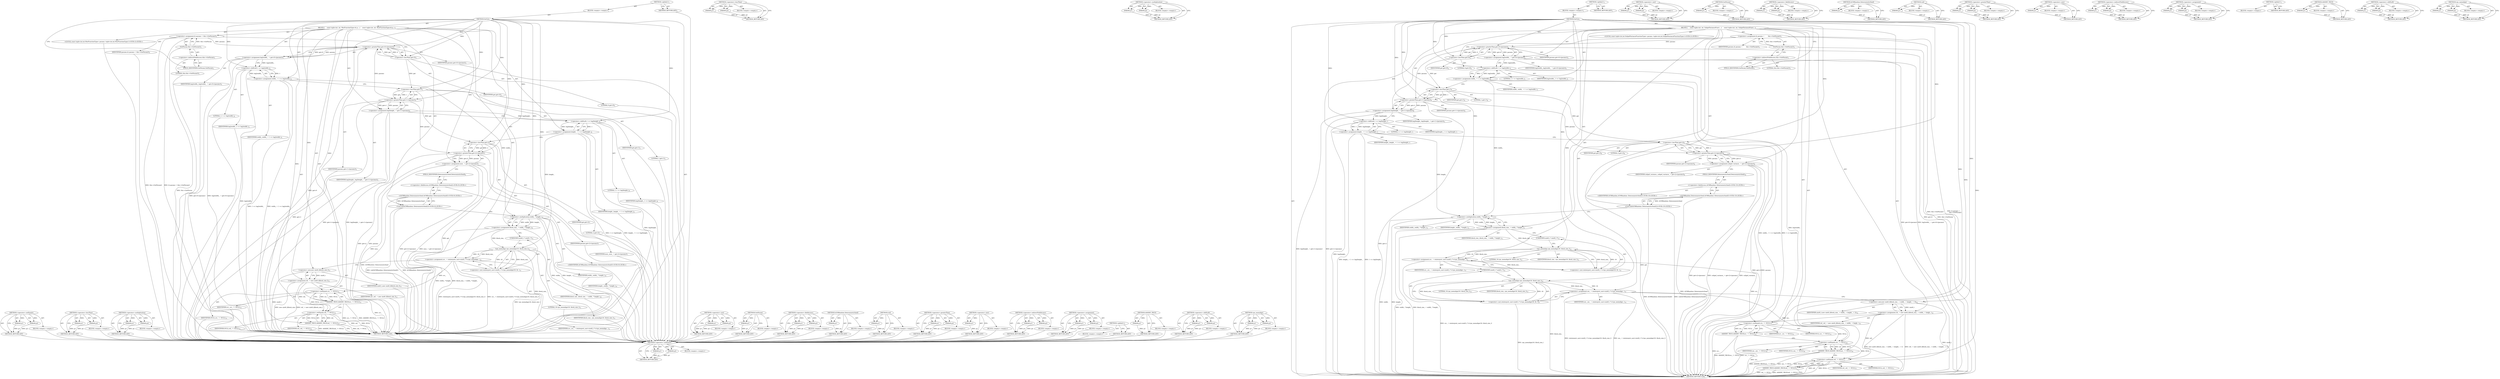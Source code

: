 digraph "vpx_memalign" {
vulnerable_176 [label=<(METHOD,&lt;operator&gt;.notEquals)>];
vulnerable_177 [label=<(PARAM,p1)>];
vulnerable_178 [label=<(PARAM,p2)>];
vulnerable_179 [label=<(BLOCK,&lt;empty&gt;,&lt;empty&gt;)>];
vulnerable_180 [label=<(METHOD_RETURN,ANY)>];
vulnerable_130 [label=<(METHOD,&lt;operator&gt;.lessThan)>];
vulnerable_131 [label=<(PARAM,p1)>];
vulnerable_132 [label=<(PARAM,p2)>];
vulnerable_133 [label=<(BLOCK,&lt;empty&gt;,&lt;empty&gt;)>];
vulnerable_134 [label=<(METHOD_RETURN,ANY)>];
vulnerable_153 [label=<(METHOD,&lt;operator&gt;.multiplication)>];
vulnerable_154 [label=<(PARAM,p1)>];
vulnerable_155 [label=<(PARAM,p2)>];
vulnerable_156 [label=<(BLOCK,&lt;empty&gt;,&lt;empty&gt;)>];
vulnerable_157 [label=<(METHOD_RETURN,ANY)>];
vulnerable_6 [label=<(METHOD,&lt;global&gt;)<SUB>1</SUB>>];
vulnerable_7 [label=<(BLOCK,&lt;empty&gt;,&lt;empty&gt;)<SUB>1</SUB>>];
vulnerable_8 [label=<(METHOD,SetUp)<SUB>1</SUB>>];
vulnerable_9 [label=<(BLOCK,{
    const tuple&lt;int, int, SubpelVarianceFunct...,{
    const tuple&lt;int, int, SubpelVarianceFunct...)<SUB>1</SUB>>];
vulnerable_10 [label="<(LOCAL,const tuple&lt;int,int,SubpelVarianceFunctionType&gt; params: tuple&lt;int,int,SubpelVarianceFunctionType&gt;)<SUB>2</SUB>>"];
vulnerable_11 [label=<(&lt;operator&gt;.assignment,&amp; params =
        this-&gt;GetParam())<SUB>2</SUB>>];
vulnerable_12 [label=<(IDENTIFIER,params,&amp; params =
        this-&gt;GetParam())<SUB>2</SUB>>];
vulnerable_13 [label=<(GetParam,this-&gt;GetParam())<SUB>3</SUB>>];
vulnerable_14 [label=<(&lt;operator&gt;.indirectFieldAccess,this-&gt;GetParam)<SUB>3</SUB>>];
vulnerable_15 [label=<(LITERAL,this,this-&gt;GetParam())<SUB>3</SUB>>];
vulnerable_16 [label=<(FIELD_IDENTIFIER,GetParam,GetParam)<SUB>3</SUB>>];
vulnerable_17 [label=<(&lt;operator&gt;.assignment,log2width_  = get&lt;0&gt;(params))<SUB>4</SUB>>];
vulnerable_18 [label=<(IDENTIFIER,log2width_,log2width_  = get&lt;0&gt;(params))<SUB>4</SUB>>];
vulnerable_19 [label=<(&lt;operator&gt;.greaterThan,get&lt;0&gt;(params))<SUB>4</SUB>>];
vulnerable_20 [label=<(&lt;operator&gt;.lessThan,get&lt;0)<SUB>4</SUB>>];
vulnerable_21 [label=<(IDENTIFIER,get,get&lt;0)<SUB>4</SUB>>];
vulnerable_22 [label=<(LITERAL,0,get&lt;0)<SUB>4</SUB>>];
vulnerable_23 [label=<(IDENTIFIER,params,get&lt;0&gt;(params))<SUB>4</SUB>>];
vulnerable_24 [label=<(&lt;operator&gt;.assignment,width_ = 1 &lt;&lt; log2width_)<SUB>5</SUB>>];
vulnerable_25 [label=<(IDENTIFIER,width_,width_ = 1 &lt;&lt; log2width_)<SUB>5</SUB>>];
vulnerable_26 [label=<(&lt;operator&gt;.shiftLeft,1 &lt;&lt; log2width_)<SUB>5</SUB>>];
vulnerable_27 [label=<(LITERAL,1,1 &lt;&lt; log2width_)<SUB>5</SUB>>];
vulnerable_28 [label=<(IDENTIFIER,log2width_,1 &lt;&lt; log2width_)<SUB>5</SUB>>];
vulnerable_29 [label=<(&lt;operator&gt;.assignment,log2height_ = get&lt;1&gt;(params))<SUB>6</SUB>>];
vulnerable_30 [label=<(IDENTIFIER,log2height_,log2height_ = get&lt;1&gt;(params))<SUB>6</SUB>>];
vulnerable_31 [label=<(&lt;operator&gt;.greaterThan,get&lt;1&gt;(params))<SUB>6</SUB>>];
vulnerable_32 [label=<(&lt;operator&gt;.lessThan,get&lt;1)<SUB>6</SUB>>];
vulnerable_33 [label=<(IDENTIFIER,get,get&lt;1)<SUB>6</SUB>>];
vulnerable_34 [label=<(LITERAL,1,get&lt;1)<SUB>6</SUB>>];
vulnerable_35 [label=<(IDENTIFIER,params,get&lt;1&gt;(params))<SUB>6</SUB>>];
vulnerable_36 [label=<(&lt;operator&gt;.assignment,height_ = 1 &lt;&lt; log2height_)<SUB>7</SUB>>];
vulnerable_37 [label=<(IDENTIFIER,height_,height_ = 1 &lt;&lt; log2height_)<SUB>7</SUB>>];
vulnerable_38 [label=<(&lt;operator&gt;.shiftLeft,1 &lt;&lt; log2height_)<SUB>7</SUB>>];
vulnerable_39 [label=<(LITERAL,1,1 &lt;&lt; log2height_)<SUB>7</SUB>>];
vulnerable_40 [label=<(IDENTIFIER,log2height_,1 &lt;&lt; log2height_)<SUB>7</SUB>>];
vulnerable_41 [label=<(&lt;operator&gt;.assignment,subpel_variance_ = get&lt;2&gt;(params))<SUB>8</SUB>>];
vulnerable_42 [label=<(IDENTIFIER,subpel_variance_,subpel_variance_ = get&lt;2&gt;(params))<SUB>8</SUB>>];
vulnerable_43 [label=<(&lt;operator&gt;.greaterThan,get&lt;2&gt;(params))<SUB>8</SUB>>];
vulnerable_44 [label=<(&lt;operator&gt;.lessThan,get&lt;2)<SUB>8</SUB>>];
vulnerable_45 [label=<(IDENTIFIER,get,get&lt;2)<SUB>8</SUB>>];
vulnerable_46 [label=<(LITERAL,2,get&lt;2)<SUB>8</SUB>>];
vulnerable_47 [label=<(IDENTIFIER,params,get&lt;2&gt;(params))<SUB>8</SUB>>];
vulnerable_48 [label="<(rnd,rnd(ACMRandom::DeterministicSeed()))<SUB>10</SUB>>"];
vulnerable_49 [label="<(ACMRandom.DeterministicSeed,ACMRandom::DeterministicSeed())<SUB>10</SUB>>"];
vulnerable_50 [label="<(&lt;operator&gt;.fieldAccess,ACMRandom::DeterministicSeed)<SUB>10</SUB>>"];
vulnerable_51 [label="<(IDENTIFIER,ACMRandom,ACMRandom::DeterministicSeed())<SUB>10</SUB>>"];
vulnerable_52 [label=<(FIELD_IDENTIFIER,DeterministicSeed,DeterministicSeed)<SUB>10</SUB>>];
vulnerable_53 [label=<(&lt;operator&gt;.assignment,block_size_ = width_ * height_)<SUB>11</SUB>>];
vulnerable_54 [label=<(IDENTIFIER,block_size_,block_size_ = width_ * height_)<SUB>11</SUB>>];
vulnerable_55 [label=<(&lt;operator&gt;.multiplication,width_ * height_)<SUB>11</SUB>>];
vulnerable_56 [label=<(IDENTIFIER,width_,width_ * height_)<SUB>11</SUB>>];
vulnerable_57 [label=<(IDENTIFIER,height_,width_ * height_)<SUB>11</SUB>>];
vulnerable_58 [label=<(&lt;operator&gt;.assignment,src_ = reinterpret_cast&lt;uint8_t *&gt;(vpx_memalign...)<SUB>12</SUB>>];
vulnerable_59 [label=<(IDENTIFIER,src_,src_ = reinterpret_cast&lt;uint8_t *&gt;(vpx_memalign...)<SUB>12</SUB>>];
vulnerable_60 [label=<(&lt;operator&gt;.cast,reinterpret_cast&lt;uint8_t *&gt;(vpx_memalign(16, bl...)<SUB>12</SUB>>];
vulnerable_61 [label=<(UNKNOWN,uint8_t *,uint8_t *)<SUB>12</SUB>>];
vulnerable_62 [label=<(vpx_memalign,vpx_memalign(16, block_size_))<SUB>12</SUB>>];
vulnerable_63 [label=<(LITERAL,16,vpx_memalign(16, block_size_))<SUB>12</SUB>>];
vulnerable_64 [label=<(IDENTIFIER,block_size_,vpx_memalign(16, block_size_))<SUB>12</SUB>>];
vulnerable_65 [label=<(&lt;operator&gt;.assignment,sec_ = reinterpret_cast&lt;uint8_t *&gt;(vpx_memalign...)<SUB>13</SUB>>];
vulnerable_66 [label=<(IDENTIFIER,sec_,sec_ = reinterpret_cast&lt;uint8_t *&gt;(vpx_memalign...)<SUB>13</SUB>>];
vulnerable_67 [label=<(&lt;operator&gt;.cast,reinterpret_cast&lt;uint8_t *&gt;(vpx_memalign(16, bl...)<SUB>13</SUB>>];
vulnerable_68 [label=<(UNKNOWN,uint8_t *,uint8_t *)<SUB>13</SUB>>];
vulnerable_69 [label=<(vpx_memalign,vpx_memalign(16, block_size_))<SUB>13</SUB>>];
vulnerable_70 [label=<(LITERAL,16,vpx_memalign(16, block_size_))<SUB>13</SUB>>];
vulnerable_71 [label=<(IDENTIFIER,block_size_,vpx_memalign(16, block_size_))<SUB>13</SUB>>];
vulnerable_72 [label=<(&lt;operator&gt;.assignment,ref_ = new uint8_t[block_size_ + width_ + heigh...)<SUB>14</SUB>>];
vulnerable_73 [label=<(IDENTIFIER,ref_,ref_ = new uint8_t[block_size_ + width_ + heigh...)<SUB>14</SUB>>];
vulnerable_74 [label=<(&lt;operator&gt;.new,new uint8_t[block_size_ + width_ + height_ + 1])<SUB>14</SUB>>];
vulnerable_75 [label=<(IDENTIFIER,uint8_t,new uint8_t[block_size_ + width_ + height_ + 1])<SUB>14</SUB>>];
vulnerable_76 [label=<(ASSERT_TRUE,ASSERT_TRUE(src_ != NULL))<SUB>15</SUB>>];
vulnerable_77 [label=<(&lt;operator&gt;.notEquals,src_ != NULL)<SUB>15</SUB>>];
vulnerable_78 [label=<(IDENTIFIER,src_,src_ != NULL)<SUB>15</SUB>>];
vulnerable_79 [label=<(IDENTIFIER,NULL,src_ != NULL)<SUB>15</SUB>>];
vulnerable_80 [label=<(ASSERT_TRUE,ASSERT_TRUE(sec_ != NULL))<SUB>16</SUB>>];
vulnerable_81 [label=<(&lt;operator&gt;.notEquals,sec_ != NULL)<SUB>16</SUB>>];
vulnerable_82 [label=<(IDENTIFIER,sec_,sec_ != NULL)<SUB>16</SUB>>];
vulnerable_83 [label=<(IDENTIFIER,NULL,sec_ != NULL)<SUB>16</SUB>>];
vulnerable_84 [label=<(ASSERT_TRUE,ASSERT_TRUE(ref_ != NULL))<SUB>17</SUB>>];
vulnerable_85 [label=<(&lt;operator&gt;.notEquals,ref_ != NULL)<SUB>17</SUB>>];
vulnerable_86 [label=<(IDENTIFIER,ref_,ref_ != NULL)<SUB>17</SUB>>];
vulnerable_87 [label=<(IDENTIFIER,NULL,ref_ != NULL)<SUB>17</SUB>>];
vulnerable_88 [label=<(METHOD_RETURN,void)<SUB>1</SUB>>];
vulnerable_90 [label=<(METHOD_RETURN,ANY)<SUB>1</SUB>>];
vulnerable_158 [label=<(METHOD,&lt;operator&gt;.cast)>];
vulnerable_159 [label=<(PARAM,p1)>];
vulnerable_160 [label=<(PARAM,p2)>];
vulnerable_161 [label=<(BLOCK,&lt;empty&gt;,&lt;empty&gt;)>];
vulnerable_162 [label=<(METHOD_RETURN,ANY)>];
vulnerable_116 [label=<(METHOD,GetParam)>];
vulnerable_117 [label=<(PARAM,p1)>];
vulnerable_118 [label=<(BLOCK,&lt;empty&gt;,&lt;empty&gt;)>];
vulnerable_119 [label=<(METHOD_RETURN,ANY)>];
vulnerable_148 [label=<(METHOD,&lt;operator&gt;.fieldAccess)>];
vulnerable_149 [label=<(PARAM,p1)>];
vulnerable_150 [label=<(PARAM,p2)>];
vulnerable_151 [label=<(BLOCK,&lt;empty&gt;,&lt;empty&gt;)>];
vulnerable_152 [label=<(METHOD_RETURN,ANY)>];
vulnerable_144 [label=<(METHOD,ACMRandom.DeterministicSeed)>];
vulnerable_145 [label=<(PARAM,p1)>];
vulnerable_146 [label=<(BLOCK,&lt;empty&gt;,&lt;empty&gt;)>];
vulnerable_147 [label=<(METHOD_RETURN,ANY)>];
vulnerable_140 [label=<(METHOD,rnd)>];
vulnerable_141 [label=<(PARAM,p1)>];
vulnerable_142 [label=<(BLOCK,&lt;empty&gt;,&lt;empty&gt;)>];
vulnerable_143 [label=<(METHOD_RETURN,ANY)>];
vulnerable_125 [label=<(METHOD,&lt;operator&gt;.greaterThan)>];
vulnerable_126 [label=<(PARAM,p1)>];
vulnerable_127 [label=<(PARAM,p2)>];
vulnerable_128 [label=<(BLOCK,&lt;empty&gt;,&lt;empty&gt;)>];
vulnerable_129 [label=<(METHOD_RETURN,ANY)>];
vulnerable_168 [label=<(METHOD,&lt;operator&gt;.new)>];
vulnerable_169 [label=<(PARAM,p1)>];
vulnerable_170 [label=<(BLOCK,&lt;empty&gt;,&lt;empty&gt;)>];
vulnerable_171 [label=<(METHOD_RETURN,ANY)>];
vulnerable_120 [label=<(METHOD,&lt;operator&gt;.indirectFieldAccess)>];
vulnerable_121 [label=<(PARAM,p1)>];
vulnerable_122 [label=<(PARAM,p2)>];
vulnerable_123 [label=<(BLOCK,&lt;empty&gt;,&lt;empty&gt;)>];
vulnerable_124 [label=<(METHOD_RETURN,ANY)>];
vulnerable_111 [label=<(METHOD,&lt;operator&gt;.assignment)>];
vulnerable_112 [label=<(PARAM,p1)>];
vulnerable_113 [label=<(PARAM,p2)>];
vulnerable_114 [label=<(BLOCK,&lt;empty&gt;,&lt;empty&gt;)>];
vulnerable_115 [label=<(METHOD_RETURN,ANY)>];
vulnerable_105 [label=<(METHOD,&lt;global&gt;)<SUB>1</SUB>>];
vulnerable_106 [label=<(BLOCK,&lt;empty&gt;,&lt;empty&gt;)>];
vulnerable_107 [label=<(METHOD_RETURN,ANY)>];
vulnerable_172 [label=<(METHOD,ASSERT_TRUE)>];
vulnerable_173 [label=<(PARAM,p1)>];
vulnerable_174 [label=<(BLOCK,&lt;empty&gt;,&lt;empty&gt;)>];
vulnerable_175 [label=<(METHOD_RETURN,ANY)>];
vulnerable_135 [label=<(METHOD,&lt;operator&gt;.shiftLeft)>];
vulnerable_136 [label=<(PARAM,p1)>];
vulnerable_137 [label=<(PARAM,p2)>];
vulnerable_138 [label=<(BLOCK,&lt;empty&gt;,&lt;empty&gt;)>];
vulnerable_139 [label=<(METHOD_RETURN,ANY)>];
vulnerable_163 [label=<(METHOD,vpx_memalign)>];
vulnerable_164 [label=<(PARAM,p1)>];
vulnerable_165 [label=<(PARAM,p2)>];
vulnerable_166 [label=<(BLOCK,&lt;empty&gt;,&lt;empty&gt;)>];
vulnerable_167 [label=<(METHOD_RETURN,ANY)>];
fixed_165 [label=<(METHOD,&lt;operator&gt;.notEquals)>];
fixed_166 [label=<(PARAM,p1)>];
fixed_167 [label=<(PARAM,p2)>];
fixed_168 [label=<(BLOCK,&lt;empty&gt;,&lt;empty&gt;)>];
fixed_169 [label=<(METHOD_RETURN,ANY)>];
fixed_119 [label=<(METHOD,&lt;operator&gt;.lessThan)>];
fixed_120 [label=<(PARAM,p1)>];
fixed_121 [label=<(PARAM,p2)>];
fixed_122 [label=<(BLOCK,&lt;empty&gt;,&lt;empty&gt;)>];
fixed_123 [label=<(METHOD_RETURN,ANY)>];
fixed_142 [label=<(METHOD,&lt;operator&gt;.multiplication)>];
fixed_143 [label=<(PARAM,p1)>];
fixed_144 [label=<(PARAM,p2)>];
fixed_145 [label=<(BLOCK,&lt;empty&gt;,&lt;empty&gt;)>];
fixed_146 [label=<(METHOD_RETURN,ANY)>];
fixed_6 [label=<(METHOD,&lt;global&gt;)<SUB>1</SUB>>];
fixed_7 [label=<(BLOCK,&lt;empty&gt;,&lt;empty&gt;)<SUB>1</SUB>>];
fixed_8 [label=<(METHOD,SetUp)<SUB>1</SUB>>];
fixed_9 [label=<(BLOCK,{
    const tuple&lt;int, int, MseFunctionType&gt;&amp; p...,{
    const tuple&lt;int, int, MseFunctionType&gt;&amp; p...)<SUB>1</SUB>>];
fixed_10 [label="<(LOCAL,const tuple&lt;int,int,MseFunctionType&gt; params: tuple&lt;int,int,MseFunctionType&gt;)<SUB>2</SUB>>"];
fixed_11 [label=<(&lt;operator&gt;.assignment,&amp; params = this-&gt;GetParam())<SUB>2</SUB>>];
fixed_12 [label=<(IDENTIFIER,params,&amp; params = this-&gt;GetParam())<SUB>2</SUB>>];
fixed_13 [label=<(GetParam,this-&gt;GetParam())<SUB>2</SUB>>];
fixed_14 [label=<(&lt;operator&gt;.indirectFieldAccess,this-&gt;GetParam)<SUB>2</SUB>>];
fixed_15 [label=<(LITERAL,this,this-&gt;GetParam())<SUB>2</SUB>>];
fixed_16 [label=<(FIELD_IDENTIFIER,GetParam,GetParam)<SUB>2</SUB>>];
fixed_17 [label=<(&lt;operator&gt;.assignment,log2width_  = get&lt;0&gt;(params))<SUB>3</SUB>>];
fixed_18 [label=<(IDENTIFIER,log2width_,log2width_  = get&lt;0&gt;(params))<SUB>3</SUB>>];
fixed_19 [label=<(&lt;operator&gt;.greaterThan,get&lt;0&gt;(params))<SUB>3</SUB>>];
fixed_20 [label=<(&lt;operator&gt;.lessThan,get&lt;0)<SUB>3</SUB>>];
fixed_21 [label=<(IDENTIFIER,get,get&lt;0)<SUB>3</SUB>>];
fixed_22 [label=<(LITERAL,0,get&lt;0)<SUB>3</SUB>>];
fixed_23 [label=<(IDENTIFIER,params,get&lt;0&gt;(params))<SUB>3</SUB>>];
fixed_24 [label=<(&lt;operator&gt;.assignment,width_ = 1 &lt;&lt; log2width_)<SUB>4</SUB>>];
fixed_25 [label=<(IDENTIFIER,width_,width_ = 1 &lt;&lt; log2width_)<SUB>4</SUB>>];
fixed_26 [label=<(&lt;operator&gt;.shiftLeft,1 &lt;&lt; log2width_)<SUB>4</SUB>>];
fixed_27 [label=<(LITERAL,1,1 &lt;&lt; log2width_)<SUB>4</SUB>>];
fixed_28 [label=<(IDENTIFIER,log2width_,1 &lt;&lt; log2width_)<SUB>4</SUB>>];
fixed_29 [label=<(&lt;operator&gt;.assignment,log2height_ = get&lt;1&gt;(params))<SUB>5</SUB>>];
fixed_30 [label=<(IDENTIFIER,log2height_,log2height_ = get&lt;1&gt;(params))<SUB>5</SUB>>];
fixed_31 [label=<(&lt;operator&gt;.greaterThan,get&lt;1&gt;(params))<SUB>5</SUB>>];
fixed_32 [label=<(&lt;operator&gt;.lessThan,get&lt;1)<SUB>5</SUB>>];
fixed_33 [label=<(IDENTIFIER,get,get&lt;1)<SUB>5</SUB>>];
fixed_34 [label=<(LITERAL,1,get&lt;1)<SUB>5</SUB>>];
fixed_35 [label=<(IDENTIFIER,params,get&lt;1&gt;(params))<SUB>5</SUB>>];
fixed_36 [label=<(&lt;operator&gt;.assignment,height_ = 1 &lt;&lt; log2height_)<SUB>6</SUB>>];
fixed_37 [label=<(IDENTIFIER,height_,height_ = 1 &lt;&lt; log2height_)<SUB>6</SUB>>];
fixed_38 [label=<(&lt;operator&gt;.shiftLeft,1 &lt;&lt; log2height_)<SUB>6</SUB>>];
fixed_39 [label=<(LITERAL,1,1 &lt;&lt; log2height_)<SUB>6</SUB>>];
fixed_40 [label=<(IDENTIFIER,log2height_,1 &lt;&lt; log2height_)<SUB>6</SUB>>];
fixed_41 [label=<(&lt;operator&gt;.assignment,mse_ = get&lt;2&gt;(params))<SUB>7</SUB>>];
fixed_42 [label=<(IDENTIFIER,mse_,mse_ = get&lt;2&gt;(params))<SUB>7</SUB>>];
fixed_43 [label=<(&lt;operator&gt;.greaterThan,get&lt;2&gt;(params))<SUB>7</SUB>>];
fixed_44 [label=<(&lt;operator&gt;.lessThan,get&lt;2)<SUB>7</SUB>>];
fixed_45 [label=<(IDENTIFIER,get,get&lt;2)<SUB>7</SUB>>];
fixed_46 [label=<(LITERAL,2,get&lt;2)<SUB>7</SUB>>];
fixed_47 [label=<(IDENTIFIER,params,get&lt;2&gt;(params))<SUB>7</SUB>>];
fixed_48 [label="<(rnd,rnd(ACMRandom::DeterministicSeed()))<SUB>9</SUB>>"];
fixed_49 [label="<(ACMRandom.DeterministicSeed,ACMRandom::DeterministicSeed())<SUB>9</SUB>>"];
fixed_50 [label="<(&lt;operator&gt;.fieldAccess,ACMRandom::DeterministicSeed)<SUB>9</SUB>>"];
fixed_51 [label="<(IDENTIFIER,ACMRandom,ACMRandom::DeterministicSeed())<SUB>9</SUB>>"];
fixed_52 [label=<(FIELD_IDENTIFIER,DeterministicSeed,DeterministicSeed)<SUB>9</SUB>>];
fixed_53 [label=<(&lt;operator&gt;.assignment,block_size_ = width_ * height_)<SUB>10</SUB>>];
fixed_54 [label=<(IDENTIFIER,block_size_,block_size_ = width_ * height_)<SUB>10</SUB>>];
fixed_55 [label=<(&lt;operator&gt;.multiplication,width_ * height_)<SUB>10</SUB>>];
fixed_56 [label=<(IDENTIFIER,width_,width_ * height_)<SUB>10</SUB>>];
fixed_57 [label=<(IDENTIFIER,height_,width_ * height_)<SUB>10</SUB>>];
fixed_58 [label=<(&lt;operator&gt;.assignment,src_ = reinterpret_cast&lt;uint8_t *&gt;(vpx_memalign...)<SUB>11</SUB>>];
fixed_59 [label=<(IDENTIFIER,src_,src_ = reinterpret_cast&lt;uint8_t *&gt;(vpx_memalign...)<SUB>11</SUB>>];
fixed_60 [label=<(&lt;operator&gt;.cast,reinterpret_cast&lt;uint8_t *&gt;(vpx_memalign(16, bl...)<SUB>11</SUB>>];
fixed_61 [label=<(UNKNOWN,uint8_t *,uint8_t *)<SUB>11</SUB>>];
fixed_62 [label=<(vpx_memalign,vpx_memalign(16, block_size_))<SUB>11</SUB>>];
fixed_63 [label=<(LITERAL,16,vpx_memalign(16, block_size_))<SUB>11</SUB>>];
fixed_64 [label=<(IDENTIFIER,block_size_,vpx_memalign(16, block_size_))<SUB>11</SUB>>];
fixed_65 [label=<(&lt;operator&gt;.assignment,ref_ = new uint8_t[block_size_])<SUB>12</SUB>>];
fixed_66 [label=<(IDENTIFIER,ref_,ref_ = new uint8_t[block_size_])<SUB>12</SUB>>];
fixed_67 [label=<(&lt;operator&gt;.new,new uint8_t[block_size_])<SUB>12</SUB>>];
fixed_68 [label=<(IDENTIFIER,uint8_t,new uint8_t[block_size_])<SUB>12</SUB>>];
fixed_69 [label=<(ASSERT_TRUE,ASSERT_TRUE(src_ != NULL))<SUB>13</SUB>>];
fixed_70 [label=<(&lt;operator&gt;.notEquals,src_ != NULL)<SUB>13</SUB>>];
fixed_71 [label=<(IDENTIFIER,src_,src_ != NULL)<SUB>13</SUB>>];
fixed_72 [label=<(IDENTIFIER,NULL,src_ != NULL)<SUB>13</SUB>>];
fixed_73 [label=<(ASSERT_TRUE,ASSERT_TRUE(ref_ != NULL))<SUB>14</SUB>>];
fixed_74 [label=<(&lt;operator&gt;.notEquals,ref_ != NULL)<SUB>14</SUB>>];
fixed_75 [label=<(IDENTIFIER,ref_,ref_ != NULL)<SUB>14</SUB>>];
fixed_76 [label=<(IDENTIFIER,NULL,ref_ != NULL)<SUB>14</SUB>>];
fixed_77 [label=<(METHOD_RETURN,void)<SUB>1</SUB>>];
fixed_79 [label=<(METHOD_RETURN,ANY)<SUB>1</SUB>>];
fixed_147 [label=<(METHOD,&lt;operator&gt;.cast)>];
fixed_148 [label=<(PARAM,p1)>];
fixed_149 [label=<(PARAM,p2)>];
fixed_150 [label=<(BLOCK,&lt;empty&gt;,&lt;empty&gt;)>];
fixed_151 [label=<(METHOD_RETURN,ANY)>];
fixed_105 [label=<(METHOD,GetParam)>];
fixed_106 [label=<(PARAM,p1)>];
fixed_107 [label=<(BLOCK,&lt;empty&gt;,&lt;empty&gt;)>];
fixed_108 [label=<(METHOD_RETURN,ANY)>];
fixed_137 [label=<(METHOD,&lt;operator&gt;.fieldAccess)>];
fixed_138 [label=<(PARAM,p1)>];
fixed_139 [label=<(PARAM,p2)>];
fixed_140 [label=<(BLOCK,&lt;empty&gt;,&lt;empty&gt;)>];
fixed_141 [label=<(METHOD_RETURN,ANY)>];
fixed_133 [label=<(METHOD,ACMRandom.DeterministicSeed)>];
fixed_134 [label=<(PARAM,p1)>];
fixed_135 [label=<(BLOCK,&lt;empty&gt;,&lt;empty&gt;)>];
fixed_136 [label=<(METHOD_RETURN,ANY)>];
fixed_129 [label=<(METHOD,rnd)>];
fixed_130 [label=<(PARAM,p1)>];
fixed_131 [label=<(BLOCK,&lt;empty&gt;,&lt;empty&gt;)>];
fixed_132 [label=<(METHOD_RETURN,ANY)>];
fixed_114 [label=<(METHOD,&lt;operator&gt;.greaterThan)>];
fixed_115 [label=<(PARAM,p1)>];
fixed_116 [label=<(PARAM,p2)>];
fixed_117 [label=<(BLOCK,&lt;empty&gt;,&lt;empty&gt;)>];
fixed_118 [label=<(METHOD_RETURN,ANY)>];
fixed_157 [label=<(METHOD,&lt;operator&gt;.new)>];
fixed_158 [label=<(PARAM,p1)>];
fixed_159 [label=<(BLOCK,&lt;empty&gt;,&lt;empty&gt;)>];
fixed_160 [label=<(METHOD_RETURN,ANY)>];
fixed_109 [label=<(METHOD,&lt;operator&gt;.indirectFieldAccess)>];
fixed_110 [label=<(PARAM,p1)>];
fixed_111 [label=<(PARAM,p2)>];
fixed_112 [label=<(BLOCK,&lt;empty&gt;,&lt;empty&gt;)>];
fixed_113 [label=<(METHOD_RETURN,ANY)>];
fixed_100 [label=<(METHOD,&lt;operator&gt;.assignment)>];
fixed_101 [label=<(PARAM,p1)>];
fixed_102 [label=<(PARAM,p2)>];
fixed_103 [label=<(BLOCK,&lt;empty&gt;,&lt;empty&gt;)>];
fixed_104 [label=<(METHOD_RETURN,ANY)>];
fixed_94 [label=<(METHOD,&lt;global&gt;)<SUB>1</SUB>>];
fixed_95 [label=<(BLOCK,&lt;empty&gt;,&lt;empty&gt;)>];
fixed_96 [label=<(METHOD_RETURN,ANY)>];
fixed_161 [label=<(METHOD,ASSERT_TRUE)>];
fixed_162 [label=<(PARAM,p1)>];
fixed_163 [label=<(BLOCK,&lt;empty&gt;,&lt;empty&gt;)>];
fixed_164 [label=<(METHOD_RETURN,ANY)>];
fixed_124 [label=<(METHOD,&lt;operator&gt;.shiftLeft)>];
fixed_125 [label=<(PARAM,p1)>];
fixed_126 [label=<(PARAM,p2)>];
fixed_127 [label=<(BLOCK,&lt;empty&gt;,&lt;empty&gt;)>];
fixed_128 [label=<(METHOD_RETURN,ANY)>];
fixed_152 [label=<(METHOD,vpx_memalign)>];
fixed_153 [label=<(PARAM,p1)>];
fixed_154 [label=<(PARAM,p2)>];
fixed_155 [label=<(BLOCK,&lt;empty&gt;,&lt;empty&gt;)>];
fixed_156 [label=<(METHOD_RETURN,ANY)>];
vulnerable_176 -> vulnerable_177  [key=0, label="AST: "];
vulnerable_176 -> vulnerable_177  [key=1, label="DDG: "];
vulnerable_176 -> vulnerable_179  [key=0, label="AST: "];
vulnerable_176 -> vulnerable_178  [key=0, label="AST: "];
vulnerable_176 -> vulnerable_178  [key=1, label="DDG: "];
vulnerable_176 -> vulnerable_180  [key=0, label="AST: "];
vulnerable_176 -> vulnerable_180  [key=1, label="CFG: "];
vulnerable_177 -> vulnerable_180  [key=0, label="DDG: p1"];
vulnerable_178 -> vulnerable_180  [key=0, label="DDG: p2"];
vulnerable_130 -> vulnerable_131  [key=0, label="AST: "];
vulnerable_130 -> vulnerable_131  [key=1, label="DDG: "];
vulnerable_130 -> vulnerable_133  [key=0, label="AST: "];
vulnerable_130 -> vulnerable_132  [key=0, label="AST: "];
vulnerable_130 -> vulnerable_132  [key=1, label="DDG: "];
vulnerable_130 -> vulnerable_134  [key=0, label="AST: "];
vulnerable_130 -> vulnerable_134  [key=1, label="CFG: "];
vulnerable_131 -> vulnerable_134  [key=0, label="DDG: p1"];
vulnerable_132 -> vulnerable_134  [key=0, label="DDG: p2"];
vulnerable_153 -> vulnerable_154  [key=0, label="AST: "];
vulnerable_153 -> vulnerable_154  [key=1, label="DDG: "];
vulnerable_153 -> vulnerable_156  [key=0, label="AST: "];
vulnerable_153 -> vulnerable_155  [key=0, label="AST: "];
vulnerable_153 -> vulnerable_155  [key=1, label="DDG: "];
vulnerable_153 -> vulnerable_157  [key=0, label="AST: "];
vulnerable_153 -> vulnerable_157  [key=1, label="CFG: "];
vulnerable_154 -> vulnerable_157  [key=0, label="DDG: p1"];
vulnerable_155 -> vulnerable_157  [key=0, label="DDG: p2"];
vulnerable_6 -> vulnerable_7  [key=0, label="AST: "];
vulnerable_6 -> vulnerable_90  [key=0, label="AST: "];
vulnerable_6 -> vulnerable_90  [key=1, label="CFG: "];
vulnerable_7 -> vulnerable_8  [key=0, label="AST: "];
vulnerable_8 -> vulnerable_9  [key=0, label="AST: "];
vulnerable_8 -> vulnerable_88  [key=0, label="AST: "];
vulnerable_8 -> vulnerable_16  [key=0, label="CFG: "];
vulnerable_8 -> vulnerable_19  [key=0, label="DDG: "];
vulnerable_8 -> vulnerable_26  [key=0, label="DDG: "];
vulnerable_8 -> vulnerable_31  [key=0, label="DDG: "];
vulnerable_8 -> vulnerable_38  [key=0, label="DDG: "];
vulnerable_8 -> vulnerable_43  [key=0, label="DDG: "];
vulnerable_8 -> vulnerable_55  [key=0, label="DDG: "];
vulnerable_8 -> vulnerable_74  [key=0, label="DDG: "];
vulnerable_8 -> vulnerable_77  [key=0, label="DDG: "];
vulnerable_8 -> vulnerable_81  [key=0, label="DDG: "];
vulnerable_8 -> vulnerable_85  [key=0, label="DDG: "];
vulnerable_8 -> vulnerable_20  [key=0, label="DDG: "];
vulnerable_8 -> vulnerable_32  [key=0, label="DDG: "];
vulnerable_8 -> vulnerable_44  [key=0, label="DDG: "];
vulnerable_8 -> vulnerable_62  [key=0, label="DDG: "];
vulnerable_8 -> vulnerable_69  [key=0, label="DDG: "];
vulnerable_9 -> vulnerable_10  [key=0, label="AST: "];
vulnerable_9 -> vulnerable_11  [key=0, label="AST: "];
vulnerable_9 -> vulnerable_17  [key=0, label="AST: "];
vulnerable_9 -> vulnerable_24  [key=0, label="AST: "];
vulnerable_9 -> vulnerable_29  [key=0, label="AST: "];
vulnerable_9 -> vulnerable_36  [key=0, label="AST: "];
vulnerable_9 -> vulnerable_41  [key=0, label="AST: "];
vulnerable_9 -> vulnerable_48  [key=0, label="AST: "];
vulnerable_9 -> vulnerable_53  [key=0, label="AST: "];
vulnerable_9 -> vulnerable_58  [key=0, label="AST: "];
vulnerable_9 -> vulnerable_65  [key=0, label="AST: "];
vulnerable_9 -> vulnerable_72  [key=0, label="AST: "];
vulnerable_9 -> vulnerable_76  [key=0, label="AST: "];
vulnerable_9 -> vulnerable_80  [key=0, label="AST: "];
vulnerable_9 -> vulnerable_84  [key=0, label="AST: "];
vulnerable_11 -> vulnerable_12  [key=0, label="AST: "];
vulnerable_11 -> vulnerable_13  [key=0, label="AST: "];
vulnerable_11 -> vulnerable_20  [key=0, label="CFG: "];
vulnerable_11 -> vulnerable_88  [key=0, label="DDG: this-&gt;GetParam()"];
vulnerable_11 -> vulnerable_88  [key=1, label="DDG: &amp; params =
        this-&gt;GetParam()"];
vulnerable_11 -> vulnerable_19  [key=0, label="DDG: params"];
vulnerable_13 -> vulnerable_14  [key=0, label="AST: "];
vulnerable_13 -> vulnerable_11  [key=0, label="CFG: "];
vulnerable_13 -> vulnerable_11  [key=1, label="DDG: this-&gt;GetParam"];
vulnerable_13 -> vulnerable_88  [key=0, label="DDG: this-&gt;GetParam"];
vulnerable_14 -> vulnerable_15  [key=0, label="AST: "];
vulnerable_14 -> vulnerable_16  [key=0, label="AST: "];
vulnerable_14 -> vulnerable_13  [key=0, label="CFG: "];
vulnerable_16 -> vulnerable_14  [key=0, label="CFG: "];
vulnerable_17 -> vulnerable_18  [key=0, label="AST: "];
vulnerable_17 -> vulnerable_19  [key=0, label="AST: "];
vulnerable_17 -> vulnerable_26  [key=0, label="CFG: "];
vulnerable_17 -> vulnerable_26  [key=1, label="DDG: log2width_"];
vulnerable_17 -> vulnerable_88  [key=0, label="DDG: get&lt;0&gt;(params)"];
vulnerable_17 -> vulnerable_88  [key=1, label="DDG: log2width_  = get&lt;0&gt;(params)"];
vulnerable_19 -> vulnerable_20  [key=0, label="AST: "];
vulnerable_19 -> vulnerable_23  [key=0, label="AST: "];
vulnerable_19 -> vulnerable_17  [key=0, label="CFG: "];
vulnerable_19 -> vulnerable_17  [key=1, label="DDG: get&lt;0"];
vulnerable_19 -> vulnerable_17  [key=2, label="DDG: params"];
vulnerable_19 -> vulnerable_88  [key=0, label="DDG: get&lt;0"];
vulnerable_19 -> vulnerable_31  [key=0, label="DDG: params"];
vulnerable_20 -> vulnerable_21  [key=0, label="AST: "];
vulnerable_20 -> vulnerable_22  [key=0, label="AST: "];
vulnerable_20 -> vulnerable_19  [key=0, label="CFG: "];
vulnerable_20 -> vulnerable_19  [key=1, label="DDG: get"];
vulnerable_20 -> vulnerable_19  [key=2, label="DDG: 0"];
vulnerable_20 -> vulnerable_32  [key=0, label="DDG: get"];
vulnerable_24 -> vulnerable_25  [key=0, label="AST: "];
vulnerable_24 -> vulnerable_26  [key=0, label="AST: "];
vulnerable_24 -> vulnerable_32  [key=0, label="CFG: "];
vulnerable_24 -> vulnerable_88  [key=0, label="DDG: 1 &lt;&lt; log2width_"];
vulnerable_24 -> vulnerable_88  [key=1, label="DDG: width_ = 1 &lt;&lt; log2width_"];
vulnerable_24 -> vulnerable_55  [key=0, label="DDG: width_"];
vulnerable_26 -> vulnerable_27  [key=0, label="AST: "];
vulnerable_26 -> vulnerable_28  [key=0, label="AST: "];
vulnerable_26 -> vulnerable_24  [key=0, label="CFG: "];
vulnerable_26 -> vulnerable_24  [key=1, label="DDG: 1"];
vulnerable_26 -> vulnerable_24  [key=2, label="DDG: log2width_"];
vulnerable_26 -> vulnerable_88  [key=0, label="DDG: log2width_"];
vulnerable_29 -> vulnerable_30  [key=0, label="AST: "];
vulnerable_29 -> vulnerable_31  [key=0, label="AST: "];
vulnerable_29 -> vulnerable_38  [key=0, label="CFG: "];
vulnerable_29 -> vulnerable_38  [key=1, label="DDG: log2height_"];
vulnerable_29 -> vulnerable_88  [key=0, label="DDG: get&lt;1&gt;(params)"];
vulnerable_29 -> vulnerable_88  [key=1, label="DDG: log2height_ = get&lt;1&gt;(params)"];
vulnerable_31 -> vulnerable_32  [key=0, label="AST: "];
vulnerable_31 -> vulnerable_35  [key=0, label="AST: "];
vulnerable_31 -> vulnerable_29  [key=0, label="CFG: "];
vulnerable_31 -> vulnerable_29  [key=1, label="DDG: get&lt;1"];
vulnerable_31 -> vulnerable_29  [key=2, label="DDG: params"];
vulnerable_31 -> vulnerable_88  [key=0, label="DDG: get&lt;1"];
vulnerable_31 -> vulnerable_43  [key=0, label="DDG: params"];
vulnerable_32 -> vulnerable_33  [key=0, label="AST: "];
vulnerable_32 -> vulnerable_34  [key=0, label="AST: "];
vulnerable_32 -> vulnerable_31  [key=0, label="CFG: "];
vulnerable_32 -> vulnerable_31  [key=1, label="DDG: get"];
vulnerable_32 -> vulnerable_31  [key=2, label="DDG: 1"];
vulnerable_32 -> vulnerable_44  [key=0, label="DDG: get"];
vulnerable_36 -> vulnerable_37  [key=0, label="AST: "];
vulnerable_36 -> vulnerable_38  [key=0, label="AST: "];
vulnerable_36 -> vulnerable_44  [key=0, label="CFG: "];
vulnerable_36 -> vulnerable_88  [key=0, label="DDG: 1 &lt;&lt; log2height_"];
vulnerable_36 -> vulnerable_88  [key=1, label="DDG: height_ = 1 &lt;&lt; log2height_"];
vulnerable_36 -> vulnerable_55  [key=0, label="DDG: height_"];
vulnerable_38 -> vulnerable_39  [key=0, label="AST: "];
vulnerable_38 -> vulnerable_40  [key=0, label="AST: "];
vulnerable_38 -> vulnerable_36  [key=0, label="CFG: "];
vulnerable_38 -> vulnerable_36  [key=1, label="DDG: 1"];
vulnerable_38 -> vulnerable_36  [key=2, label="DDG: log2height_"];
vulnerable_38 -> vulnerable_88  [key=0, label="DDG: log2height_"];
vulnerable_41 -> vulnerable_42  [key=0, label="AST: "];
vulnerable_41 -> vulnerable_43  [key=0, label="AST: "];
vulnerable_41 -> vulnerable_52  [key=0, label="CFG: "];
vulnerable_41 -> vulnerable_88  [key=0, label="DDG: get&lt;2&gt;(params)"];
vulnerable_41 -> vulnerable_88  [key=1, label="DDG: subpel_variance_ = get&lt;2&gt;(params)"];
vulnerable_41 -> vulnerable_88  [key=2, label="DDG: subpel_variance_"];
vulnerable_43 -> vulnerable_44  [key=0, label="AST: "];
vulnerable_43 -> vulnerable_47  [key=0, label="AST: "];
vulnerable_43 -> vulnerable_41  [key=0, label="CFG: "];
vulnerable_43 -> vulnerable_41  [key=1, label="DDG: get&lt;2"];
vulnerable_43 -> vulnerable_41  [key=2, label="DDG: params"];
vulnerable_43 -> vulnerable_88  [key=0, label="DDG: get&lt;2"];
vulnerable_43 -> vulnerable_88  [key=1, label="DDG: params"];
vulnerable_44 -> vulnerable_45  [key=0, label="AST: "];
vulnerable_44 -> vulnerable_46  [key=0, label="AST: "];
vulnerable_44 -> vulnerable_43  [key=0, label="CFG: "];
vulnerable_44 -> vulnerable_43  [key=1, label="DDG: get"];
vulnerable_44 -> vulnerable_43  [key=2, label="DDG: 2"];
vulnerable_44 -> vulnerable_88  [key=0, label="DDG: get"];
vulnerable_48 -> vulnerable_49  [key=0, label="AST: "];
vulnerable_48 -> vulnerable_55  [key=0, label="CFG: "];
vulnerable_48 -> vulnerable_88  [key=0, label="DDG: ACMRandom::DeterministicSeed()"];
vulnerable_48 -> vulnerable_88  [key=1, label="DDG: rnd(ACMRandom::DeterministicSeed())"];
vulnerable_49 -> vulnerable_50  [key=0, label="AST: "];
vulnerable_49 -> vulnerable_48  [key=0, label="CFG: "];
vulnerable_49 -> vulnerable_48  [key=1, label="DDG: ACMRandom::DeterministicSeed"];
vulnerable_49 -> vulnerable_88  [key=0, label="DDG: ACMRandom::DeterministicSeed"];
vulnerable_50 -> vulnerable_51  [key=0, label="AST: "];
vulnerable_50 -> vulnerable_52  [key=0, label="AST: "];
vulnerable_50 -> vulnerable_49  [key=0, label="CFG: "];
vulnerable_52 -> vulnerable_50  [key=0, label="CFG: "];
vulnerable_53 -> vulnerable_54  [key=0, label="AST: "];
vulnerable_53 -> vulnerable_55  [key=0, label="AST: "];
vulnerable_53 -> vulnerable_61  [key=0, label="CFG: "];
vulnerable_53 -> vulnerable_88  [key=0, label="DDG: width_ * height_"];
vulnerable_53 -> vulnerable_88  [key=1, label="DDG: block_size_ = width_ * height_"];
vulnerable_53 -> vulnerable_62  [key=0, label="DDG: block_size_"];
vulnerable_55 -> vulnerable_56  [key=0, label="AST: "];
vulnerable_55 -> vulnerable_57  [key=0, label="AST: "];
vulnerable_55 -> vulnerable_53  [key=0, label="CFG: "];
vulnerable_55 -> vulnerable_53  [key=1, label="DDG: width_"];
vulnerable_55 -> vulnerable_53  [key=2, label="DDG: height_"];
vulnerable_55 -> vulnerable_88  [key=0, label="DDG: width_"];
vulnerable_55 -> vulnerable_88  [key=1, label="DDG: height_"];
vulnerable_58 -> vulnerable_59  [key=0, label="AST: "];
vulnerable_58 -> vulnerable_60  [key=0, label="AST: "];
vulnerable_58 -> vulnerable_68  [key=0, label="CFG: "];
vulnerable_58 -> vulnerable_88  [key=0, label="DDG: src_ = reinterpret_cast&lt;uint8_t *&gt;(vpx_memalign(16, block_size_))"];
vulnerable_58 -> vulnerable_77  [key=0, label="DDG: src_"];
vulnerable_60 -> vulnerable_61  [key=0, label="AST: "];
vulnerable_60 -> vulnerable_62  [key=0, label="AST: "];
vulnerable_60 -> vulnerable_58  [key=0, label="CFG: "];
vulnerable_61 -> vulnerable_62  [key=0, label="CFG: "];
vulnerable_62 -> vulnerable_63  [key=0, label="AST: "];
vulnerable_62 -> vulnerable_64  [key=0, label="AST: "];
vulnerable_62 -> vulnerable_60  [key=0, label="CFG: "];
vulnerable_62 -> vulnerable_60  [key=1, label="DDG: 16"];
vulnerable_62 -> vulnerable_60  [key=2, label="DDG: block_size_"];
vulnerable_62 -> vulnerable_58  [key=0, label="DDG: 16"];
vulnerable_62 -> vulnerable_58  [key=1, label="DDG: block_size_"];
vulnerable_62 -> vulnerable_69  [key=0, label="DDG: block_size_"];
vulnerable_65 -> vulnerable_66  [key=0, label="AST: "];
vulnerable_65 -> vulnerable_67  [key=0, label="AST: "];
vulnerable_65 -> vulnerable_74  [key=0, label="CFG: "];
vulnerable_65 -> vulnerable_88  [key=0, label="DDG: reinterpret_cast&lt;uint8_t *&gt;(vpx_memalign(16, block_size_))"];
vulnerable_65 -> vulnerable_88  [key=1, label="DDG: sec_ = reinterpret_cast&lt;uint8_t *&gt;(vpx_memalign(16, block_size_))"];
vulnerable_65 -> vulnerable_81  [key=0, label="DDG: sec_"];
vulnerable_67 -> vulnerable_68  [key=0, label="AST: "];
vulnerable_67 -> vulnerable_69  [key=0, label="AST: "];
vulnerable_67 -> vulnerable_65  [key=0, label="CFG: "];
vulnerable_67 -> vulnerable_88  [key=0, label="DDG: vpx_memalign(16, block_size_)"];
vulnerable_68 -> vulnerable_69  [key=0, label="CFG: "];
vulnerable_69 -> vulnerable_70  [key=0, label="AST: "];
vulnerable_69 -> vulnerable_71  [key=0, label="AST: "];
vulnerable_69 -> vulnerable_67  [key=0, label="CFG: "];
vulnerable_69 -> vulnerable_67  [key=1, label="DDG: 16"];
vulnerable_69 -> vulnerable_67  [key=2, label="DDG: block_size_"];
vulnerable_69 -> vulnerable_88  [key=0, label="DDG: block_size_"];
vulnerable_69 -> vulnerable_65  [key=0, label="DDG: 16"];
vulnerable_69 -> vulnerable_65  [key=1, label="DDG: block_size_"];
vulnerable_72 -> vulnerable_73  [key=0, label="AST: "];
vulnerable_72 -> vulnerable_74  [key=0, label="AST: "];
vulnerable_72 -> vulnerable_77  [key=0, label="CFG: "];
vulnerable_72 -> vulnerable_88  [key=0, label="DDG: new uint8_t[block_size_ + width_ + height_ + 1]"];
vulnerable_72 -> vulnerable_88  [key=1, label="DDG: ref_ = new uint8_t[block_size_ + width_ + height_ + 1]"];
vulnerable_72 -> vulnerable_85  [key=0, label="DDG: ref_"];
vulnerable_74 -> vulnerable_75  [key=0, label="AST: "];
vulnerable_74 -> vulnerable_72  [key=0, label="CFG: "];
vulnerable_74 -> vulnerable_72  [key=1, label="DDG: uint8_t"];
vulnerable_74 -> vulnerable_88  [key=0, label="DDG: uint8_t"];
vulnerable_76 -> vulnerable_77  [key=0, label="AST: "];
vulnerable_76 -> vulnerable_81  [key=0, label="CFG: "];
vulnerable_76 -> vulnerable_88  [key=0, label="DDG: src_ != NULL"];
vulnerable_76 -> vulnerable_88  [key=1, label="DDG: ASSERT_TRUE(src_ != NULL)"];
vulnerable_77 -> vulnerable_78  [key=0, label="AST: "];
vulnerable_77 -> vulnerable_79  [key=0, label="AST: "];
vulnerable_77 -> vulnerable_76  [key=0, label="CFG: "];
vulnerable_77 -> vulnerable_76  [key=1, label="DDG: src_"];
vulnerable_77 -> vulnerable_76  [key=2, label="DDG: NULL"];
vulnerable_77 -> vulnerable_88  [key=0, label="DDG: src_"];
vulnerable_77 -> vulnerable_81  [key=0, label="DDG: NULL"];
vulnerable_80 -> vulnerable_81  [key=0, label="AST: "];
vulnerable_80 -> vulnerable_85  [key=0, label="CFG: "];
vulnerable_80 -> vulnerable_88  [key=0, label="DDG: sec_ != NULL"];
vulnerable_80 -> vulnerable_88  [key=1, label="DDG: ASSERT_TRUE(sec_ != NULL)"];
vulnerable_81 -> vulnerable_82  [key=0, label="AST: "];
vulnerable_81 -> vulnerable_83  [key=0, label="AST: "];
vulnerable_81 -> vulnerable_80  [key=0, label="CFG: "];
vulnerable_81 -> vulnerable_80  [key=1, label="DDG: sec_"];
vulnerable_81 -> vulnerable_80  [key=2, label="DDG: NULL"];
vulnerable_81 -> vulnerable_88  [key=0, label="DDG: sec_"];
vulnerable_81 -> vulnerable_85  [key=0, label="DDG: NULL"];
vulnerable_84 -> vulnerable_85  [key=0, label="AST: "];
vulnerable_84 -> vulnerable_88  [key=0, label="CFG: "];
vulnerable_84 -> vulnerable_88  [key=1, label="DDG: ref_ != NULL"];
vulnerable_84 -> vulnerable_88  [key=2, label="DDG: ASSERT_TRUE(ref_ != NULL)"];
vulnerable_85 -> vulnerable_86  [key=0, label="AST: "];
vulnerable_85 -> vulnerable_87  [key=0, label="AST: "];
vulnerable_85 -> vulnerable_84  [key=0, label="CFG: "];
vulnerable_85 -> vulnerable_84  [key=1, label="DDG: ref_"];
vulnerable_85 -> vulnerable_84  [key=2, label="DDG: NULL"];
vulnerable_85 -> vulnerable_88  [key=0, label="DDG: ref_"];
vulnerable_85 -> vulnerable_88  [key=1, label="DDG: NULL"];
vulnerable_158 -> vulnerable_159  [key=0, label="AST: "];
vulnerable_158 -> vulnerable_159  [key=1, label="DDG: "];
vulnerable_158 -> vulnerable_161  [key=0, label="AST: "];
vulnerable_158 -> vulnerable_160  [key=0, label="AST: "];
vulnerable_158 -> vulnerable_160  [key=1, label="DDG: "];
vulnerable_158 -> vulnerable_162  [key=0, label="AST: "];
vulnerable_158 -> vulnerable_162  [key=1, label="CFG: "];
vulnerable_159 -> vulnerable_162  [key=0, label="DDG: p1"];
vulnerable_160 -> vulnerable_162  [key=0, label="DDG: p2"];
vulnerable_116 -> vulnerable_117  [key=0, label="AST: "];
vulnerable_116 -> vulnerable_117  [key=1, label="DDG: "];
vulnerable_116 -> vulnerable_118  [key=0, label="AST: "];
vulnerable_116 -> vulnerable_119  [key=0, label="AST: "];
vulnerable_116 -> vulnerable_119  [key=1, label="CFG: "];
vulnerable_117 -> vulnerable_119  [key=0, label="DDG: p1"];
vulnerable_148 -> vulnerable_149  [key=0, label="AST: "];
vulnerable_148 -> vulnerable_149  [key=1, label="DDG: "];
vulnerable_148 -> vulnerable_151  [key=0, label="AST: "];
vulnerable_148 -> vulnerable_150  [key=0, label="AST: "];
vulnerable_148 -> vulnerable_150  [key=1, label="DDG: "];
vulnerable_148 -> vulnerable_152  [key=0, label="AST: "];
vulnerable_148 -> vulnerable_152  [key=1, label="CFG: "];
vulnerable_149 -> vulnerable_152  [key=0, label="DDG: p1"];
vulnerable_150 -> vulnerable_152  [key=0, label="DDG: p2"];
vulnerable_144 -> vulnerable_145  [key=0, label="AST: "];
vulnerable_144 -> vulnerable_145  [key=1, label="DDG: "];
vulnerable_144 -> vulnerable_146  [key=0, label="AST: "];
vulnerable_144 -> vulnerable_147  [key=0, label="AST: "];
vulnerable_144 -> vulnerable_147  [key=1, label="CFG: "];
vulnerable_145 -> vulnerable_147  [key=0, label="DDG: p1"];
vulnerable_140 -> vulnerable_141  [key=0, label="AST: "];
vulnerable_140 -> vulnerable_141  [key=1, label="DDG: "];
vulnerable_140 -> vulnerable_142  [key=0, label="AST: "];
vulnerable_140 -> vulnerable_143  [key=0, label="AST: "];
vulnerable_140 -> vulnerable_143  [key=1, label="CFG: "];
vulnerable_141 -> vulnerable_143  [key=0, label="DDG: p1"];
vulnerable_125 -> vulnerable_126  [key=0, label="AST: "];
vulnerable_125 -> vulnerable_126  [key=1, label="DDG: "];
vulnerable_125 -> vulnerable_128  [key=0, label="AST: "];
vulnerable_125 -> vulnerable_127  [key=0, label="AST: "];
vulnerable_125 -> vulnerable_127  [key=1, label="DDG: "];
vulnerable_125 -> vulnerable_129  [key=0, label="AST: "];
vulnerable_125 -> vulnerable_129  [key=1, label="CFG: "];
vulnerable_126 -> vulnerable_129  [key=0, label="DDG: p1"];
vulnerable_127 -> vulnerable_129  [key=0, label="DDG: p2"];
vulnerable_168 -> vulnerable_169  [key=0, label="AST: "];
vulnerable_168 -> vulnerable_169  [key=1, label="DDG: "];
vulnerable_168 -> vulnerable_170  [key=0, label="AST: "];
vulnerable_168 -> vulnerable_171  [key=0, label="AST: "];
vulnerable_168 -> vulnerable_171  [key=1, label="CFG: "];
vulnerable_169 -> vulnerable_171  [key=0, label="DDG: p1"];
vulnerable_120 -> vulnerable_121  [key=0, label="AST: "];
vulnerable_120 -> vulnerable_121  [key=1, label="DDG: "];
vulnerable_120 -> vulnerable_123  [key=0, label="AST: "];
vulnerable_120 -> vulnerable_122  [key=0, label="AST: "];
vulnerable_120 -> vulnerable_122  [key=1, label="DDG: "];
vulnerable_120 -> vulnerable_124  [key=0, label="AST: "];
vulnerable_120 -> vulnerable_124  [key=1, label="CFG: "];
vulnerable_121 -> vulnerable_124  [key=0, label="DDG: p1"];
vulnerable_122 -> vulnerable_124  [key=0, label="DDG: p2"];
vulnerable_111 -> vulnerable_112  [key=0, label="AST: "];
vulnerable_111 -> vulnerable_112  [key=1, label="DDG: "];
vulnerable_111 -> vulnerable_114  [key=0, label="AST: "];
vulnerable_111 -> vulnerable_113  [key=0, label="AST: "];
vulnerable_111 -> vulnerable_113  [key=1, label="DDG: "];
vulnerable_111 -> vulnerable_115  [key=0, label="AST: "];
vulnerable_111 -> vulnerable_115  [key=1, label="CFG: "];
vulnerable_112 -> vulnerable_115  [key=0, label="DDG: p1"];
vulnerable_113 -> vulnerable_115  [key=0, label="DDG: p2"];
vulnerable_105 -> vulnerable_106  [key=0, label="AST: "];
vulnerable_105 -> vulnerable_107  [key=0, label="AST: "];
vulnerable_105 -> vulnerable_107  [key=1, label="CFG: "];
vulnerable_172 -> vulnerable_173  [key=0, label="AST: "];
vulnerable_172 -> vulnerable_173  [key=1, label="DDG: "];
vulnerable_172 -> vulnerable_174  [key=0, label="AST: "];
vulnerable_172 -> vulnerable_175  [key=0, label="AST: "];
vulnerable_172 -> vulnerable_175  [key=1, label="CFG: "];
vulnerable_173 -> vulnerable_175  [key=0, label="DDG: p1"];
vulnerable_135 -> vulnerable_136  [key=0, label="AST: "];
vulnerable_135 -> vulnerable_136  [key=1, label="DDG: "];
vulnerable_135 -> vulnerable_138  [key=0, label="AST: "];
vulnerable_135 -> vulnerable_137  [key=0, label="AST: "];
vulnerable_135 -> vulnerable_137  [key=1, label="DDG: "];
vulnerable_135 -> vulnerable_139  [key=0, label="AST: "];
vulnerable_135 -> vulnerable_139  [key=1, label="CFG: "];
vulnerable_136 -> vulnerable_139  [key=0, label="DDG: p1"];
vulnerable_137 -> vulnerable_139  [key=0, label="DDG: p2"];
vulnerable_163 -> vulnerable_164  [key=0, label="AST: "];
vulnerable_163 -> vulnerable_164  [key=1, label="DDG: "];
vulnerable_163 -> vulnerable_166  [key=0, label="AST: "];
vulnerable_163 -> vulnerable_165  [key=0, label="AST: "];
vulnerable_163 -> vulnerable_165  [key=1, label="DDG: "];
vulnerable_163 -> vulnerable_167  [key=0, label="AST: "];
vulnerable_163 -> vulnerable_167  [key=1, label="CFG: "];
vulnerable_164 -> vulnerable_167  [key=0, label="DDG: p1"];
vulnerable_165 -> vulnerable_167  [key=0, label="DDG: p2"];
fixed_165 -> fixed_166  [key=0, label="AST: "];
fixed_165 -> fixed_166  [key=1, label="DDG: "];
fixed_165 -> fixed_168  [key=0, label="AST: "];
fixed_165 -> fixed_167  [key=0, label="AST: "];
fixed_165 -> fixed_167  [key=1, label="DDG: "];
fixed_165 -> fixed_169  [key=0, label="AST: "];
fixed_165 -> fixed_169  [key=1, label="CFG: "];
fixed_166 -> fixed_169  [key=0, label="DDG: p1"];
fixed_167 -> fixed_169  [key=0, label="DDG: p2"];
fixed_168 -> vulnerable_176  [key=0];
fixed_169 -> vulnerable_176  [key=0];
fixed_119 -> fixed_120  [key=0, label="AST: "];
fixed_119 -> fixed_120  [key=1, label="DDG: "];
fixed_119 -> fixed_122  [key=0, label="AST: "];
fixed_119 -> fixed_121  [key=0, label="AST: "];
fixed_119 -> fixed_121  [key=1, label="DDG: "];
fixed_119 -> fixed_123  [key=0, label="AST: "];
fixed_119 -> fixed_123  [key=1, label="CFG: "];
fixed_120 -> fixed_123  [key=0, label="DDG: p1"];
fixed_121 -> fixed_123  [key=0, label="DDG: p2"];
fixed_122 -> vulnerable_176  [key=0];
fixed_123 -> vulnerable_176  [key=0];
fixed_142 -> fixed_143  [key=0, label="AST: "];
fixed_142 -> fixed_143  [key=1, label="DDG: "];
fixed_142 -> fixed_145  [key=0, label="AST: "];
fixed_142 -> fixed_144  [key=0, label="AST: "];
fixed_142 -> fixed_144  [key=1, label="DDG: "];
fixed_142 -> fixed_146  [key=0, label="AST: "];
fixed_142 -> fixed_146  [key=1, label="CFG: "];
fixed_143 -> fixed_146  [key=0, label="DDG: p1"];
fixed_144 -> fixed_146  [key=0, label="DDG: p2"];
fixed_145 -> vulnerable_176  [key=0];
fixed_146 -> vulnerable_176  [key=0];
fixed_6 -> fixed_7  [key=0, label="AST: "];
fixed_6 -> fixed_79  [key=0, label="AST: "];
fixed_6 -> fixed_79  [key=1, label="CFG: "];
fixed_7 -> fixed_8  [key=0, label="AST: "];
fixed_8 -> fixed_9  [key=0, label="AST: "];
fixed_8 -> fixed_77  [key=0, label="AST: "];
fixed_8 -> fixed_16  [key=0, label="CFG: "];
fixed_8 -> fixed_19  [key=0, label="DDG: "];
fixed_8 -> fixed_26  [key=0, label="DDG: "];
fixed_8 -> fixed_31  [key=0, label="DDG: "];
fixed_8 -> fixed_38  [key=0, label="DDG: "];
fixed_8 -> fixed_43  [key=0, label="DDG: "];
fixed_8 -> fixed_55  [key=0, label="DDG: "];
fixed_8 -> fixed_67  [key=0, label="DDG: "];
fixed_8 -> fixed_70  [key=0, label="DDG: "];
fixed_8 -> fixed_74  [key=0, label="DDG: "];
fixed_8 -> fixed_20  [key=0, label="DDG: "];
fixed_8 -> fixed_32  [key=0, label="DDG: "];
fixed_8 -> fixed_44  [key=0, label="DDG: "];
fixed_8 -> fixed_62  [key=0, label="DDG: "];
fixed_9 -> fixed_10  [key=0, label="AST: "];
fixed_9 -> fixed_11  [key=0, label="AST: "];
fixed_9 -> fixed_17  [key=0, label="AST: "];
fixed_9 -> fixed_24  [key=0, label="AST: "];
fixed_9 -> fixed_29  [key=0, label="AST: "];
fixed_9 -> fixed_36  [key=0, label="AST: "];
fixed_9 -> fixed_41  [key=0, label="AST: "];
fixed_9 -> fixed_48  [key=0, label="AST: "];
fixed_9 -> fixed_53  [key=0, label="AST: "];
fixed_9 -> fixed_58  [key=0, label="AST: "];
fixed_9 -> fixed_65  [key=0, label="AST: "];
fixed_9 -> fixed_69  [key=0, label="AST: "];
fixed_9 -> fixed_73  [key=0, label="AST: "];
fixed_10 -> vulnerable_176  [key=0];
fixed_11 -> fixed_12  [key=0, label="AST: "];
fixed_11 -> fixed_13  [key=0, label="AST: "];
fixed_11 -> fixed_20  [key=0, label="CFG: "];
fixed_11 -> fixed_77  [key=0, label="DDG: this-&gt;GetParam()"];
fixed_11 -> fixed_77  [key=1, label="DDG: &amp; params = this-&gt;GetParam()"];
fixed_11 -> fixed_19  [key=0, label="DDG: params"];
fixed_12 -> vulnerable_176  [key=0];
fixed_13 -> fixed_14  [key=0, label="AST: "];
fixed_13 -> fixed_11  [key=0, label="CFG: "];
fixed_13 -> fixed_11  [key=1, label="DDG: this-&gt;GetParam"];
fixed_13 -> fixed_77  [key=0, label="DDG: this-&gt;GetParam"];
fixed_14 -> fixed_15  [key=0, label="AST: "];
fixed_14 -> fixed_16  [key=0, label="AST: "];
fixed_14 -> fixed_13  [key=0, label="CFG: "];
fixed_15 -> vulnerable_176  [key=0];
fixed_16 -> fixed_14  [key=0, label="CFG: "];
fixed_17 -> fixed_18  [key=0, label="AST: "];
fixed_17 -> fixed_19  [key=0, label="AST: "];
fixed_17 -> fixed_26  [key=0, label="CFG: "];
fixed_17 -> fixed_26  [key=1, label="DDG: log2width_"];
fixed_17 -> fixed_77  [key=0, label="DDG: get&lt;0&gt;(params)"];
fixed_17 -> fixed_77  [key=1, label="DDG: log2width_  = get&lt;0&gt;(params)"];
fixed_18 -> vulnerable_176  [key=0];
fixed_19 -> fixed_20  [key=0, label="AST: "];
fixed_19 -> fixed_23  [key=0, label="AST: "];
fixed_19 -> fixed_17  [key=0, label="CFG: "];
fixed_19 -> fixed_17  [key=1, label="DDG: get&lt;0"];
fixed_19 -> fixed_17  [key=2, label="DDG: params"];
fixed_19 -> fixed_77  [key=0, label="DDG: get&lt;0"];
fixed_19 -> fixed_31  [key=0, label="DDG: params"];
fixed_20 -> fixed_21  [key=0, label="AST: "];
fixed_20 -> fixed_22  [key=0, label="AST: "];
fixed_20 -> fixed_19  [key=0, label="CFG: "];
fixed_20 -> fixed_19  [key=1, label="DDG: get"];
fixed_20 -> fixed_19  [key=2, label="DDG: 0"];
fixed_20 -> fixed_32  [key=0, label="DDG: get"];
fixed_21 -> vulnerable_176  [key=0];
fixed_22 -> vulnerable_176  [key=0];
fixed_23 -> vulnerable_176  [key=0];
fixed_24 -> fixed_25  [key=0, label="AST: "];
fixed_24 -> fixed_26  [key=0, label="AST: "];
fixed_24 -> fixed_32  [key=0, label="CFG: "];
fixed_24 -> fixed_77  [key=0, label="DDG: 1 &lt;&lt; log2width_"];
fixed_24 -> fixed_77  [key=1, label="DDG: width_ = 1 &lt;&lt; log2width_"];
fixed_24 -> fixed_55  [key=0, label="DDG: width_"];
fixed_25 -> vulnerable_176  [key=0];
fixed_26 -> fixed_27  [key=0, label="AST: "];
fixed_26 -> fixed_28  [key=0, label="AST: "];
fixed_26 -> fixed_24  [key=0, label="CFG: "];
fixed_26 -> fixed_24  [key=1, label="DDG: 1"];
fixed_26 -> fixed_24  [key=2, label="DDG: log2width_"];
fixed_26 -> fixed_77  [key=0, label="DDG: log2width_"];
fixed_27 -> vulnerable_176  [key=0];
fixed_28 -> vulnerable_176  [key=0];
fixed_29 -> fixed_30  [key=0, label="AST: "];
fixed_29 -> fixed_31  [key=0, label="AST: "];
fixed_29 -> fixed_38  [key=0, label="CFG: "];
fixed_29 -> fixed_38  [key=1, label="DDG: log2height_"];
fixed_29 -> fixed_77  [key=0, label="DDG: get&lt;1&gt;(params)"];
fixed_29 -> fixed_77  [key=1, label="DDG: log2height_ = get&lt;1&gt;(params)"];
fixed_30 -> vulnerable_176  [key=0];
fixed_31 -> fixed_32  [key=0, label="AST: "];
fixed_31 -> fixed_35  [key=0, label="AST: "];
fixed_31 -> fixed_29  [key=0, label="CFG: "];
fixed_31 -> fixed_29  [key=1, label="DDG: get&lt;1"];
fixed_31 -> fixed_29  [key=2, label="DDG: params"];
fixed_31 -> fixed_77  [key=0, label="DDG: get&lt;1"];
fixed_31 -> fixed_43  [key=0, label="DDG: params"];
fixed_32 -> fixed_33  [key=0, label="AST: "];
fixed_32 -> fixed_34  [key=0, label="AST: "];
fixed_32 -> fixed_31  [key=0, label="CFG: "];
fixed_32 -> fixed_31  [key=1, label="DDG: get"];
fixed_32 -> fixed_31  [key=2, label="DDG: 1"];
fixed_32 -> fixed_44  [key=0, label="DDG: get"];
fixed_33 -> vulnerable_176  [key=0];
fixed_34 -> vulnerable_176  [key=0];
fixed_35 -> vulnerable_176  [key=0];
fixed_36 -> fixed_37  [key=0, label="AST: "];
fixed_36 -> fixed_38  [key=0, label="AST: "];
fixed_36 -> fixed_44  [key=0, label="CFG: "];
fixed_36 -> fixed_77  [key=0, label="DDG: 1 &lt;&lt; log2height_"];
fixed_36 -> fixed_77  [key=1, label="DDG: height_ = 1 &lt;&lt; log2height_"];
fixed_36 -> fixed_55  [key=0, label="DDG: height_"];
fixed_37 -> vulnerable_176  [key=0];
fixed_38 -> fixed_39  [key=0, label="AST: "];
fixed_38 -> fixed_40  [key=0, label="AST: "];
fixed_38 -> fixed_36  [key=0, label="CFG: "];
fixed_38 -> fixed_36  [key=1, label="DDG: 1"];
fixed_38 -> fixed_36  [key=2, label="DDG: log2height_"];
fixed_38 -> fixed_77  [key=0, label="DDG: log2height_"];
fixed_39 -> vulnerable_176  [key=0];
fixed_40 -> vulnerable_176  [key=0];
fixed_41 -> fixed_42  [key=0, label="AST: "];
fixed_41 -> fixed_43  [key=0, label="AST: "];
fixed_41 -> fixed_52  [key=0, label="CFG: "];
fixed_41 -> fixed_77  [key=0, label="DDG: get&lt;2&gt;(params)"];
fixed_41 -> fixed_77  [key=1, label="DDG: mse_ = get&lt;2&gt;(params)"];
fixed_41 -> fixed_77  [key=2, label="DDG: mse_"];
fixed_42 -> vulnerable_176  [key=0];
fixed_43 -> fixed_44  [key=0, label="AST: "];
fixed_43 -> fixed_47  [key=0, label="AST: "];
fixed_43 -> fixed_41  [key=0, label="CFG: "];
fixed_43 -> fixed_41  [key=1, label="DDG: get&lt;2"];
fixed_43 -> fixed_41  [key=2, label="DDG: params"];
fixed_43 -> fixed_77  [key=0, label="DDG: get&lt;2"];
fixed_43 -> fixed_77  [key=1, label="DDG: params"];
fixed_44 -> fixed_45  [key=0, label="AST: "];
fixed_44 -> fixed_46  [key=0, label="AST: "];
fixed_44 -> fixed_43  [key=0, label="CFG: "];
fixed_44 -> fixed_43  [key=1, label="DDG: get"];
fixed_44 -> fixed_43  [key=2, label="DDG: 2"];
fixed_44 -> fixed_77  [key=0, label="DDG: get"];
fixed_45 -> vulnerable_176  [key=0];
fixed_46 -> vulnerable_176  [key=0];
fixed_47 -> vulnerable_176  [key=0];
fixed_48 -> fixed_49  [key=0, label="AST: "];
fixed_48 -> fixed_55  [key=0, label="CFG: "];
fixed_48 -> fixed_77  [key=0, label="DDG: ACMRandom::DeterministicSeed()"];
fixed_48 -> fixed_77  [key=1, label="DDG: rnd(ACMRandom::DeterministicSeed())"];
fixed_49 -> fixed_50  [key=0, label="AST: "];
fixed_49 -> fixed_48  [key=0, label="CFG: "];
fixed_49 -> fixed_48  [key=1, label="DDG: ACMRandom::DeterministicSeed"];
fixed_49 -> fixed_77  [key=0, label="DDG: ACMRandom::DeterministicSeed"];
fixed_50 -> fixed_51  [key=0, label="AST: "];
fixed_50 -> fixed_52  [key=0, label="AST: "];
fixed_50 -> fixed_49  [key=0, label="CFG: "];
fixed_51 -> vulnerable_176  [key=0];
fixed_52 -> fixed_50  [key=0, label="CFG: "];
fixed_53 -> fixed_54  [key=0, label="AST: "];
fixed_53 -> fixed_55  [key=0, label="AST: "];
fixed_53 -> fixed_61  [key=0, label="CFG: "];
fixed_53 -> fixed_77  [key=0, label="DDG: width_ * height_"];
fixed_53 -> fixed_77  [key=1, label="DDG: block_size_ = width_ * height_"];
fixed_53 -> fixed_62  [key=0, label="DDG: block_size_"];
fixed_54 -> vulnerable_176  [key=0];
fixed_55 -> fixed_56  [key=0, label="AST: "];
fixed_55 -> fixed_57  [key=0, label="AST: "];
fixed_55 -> fixed_53  [key=0, label="CFG: "];
fixed_55 -> fixed_53  [key=1, label="DDG: width_"];
fixed_55 -> fixed_53  [key=2, label="DDG: height_"];
fixed_55 -> fixed_77  [key=0, label="DDG: width_"];
fixed_55 -> fixed_77  [key=1, label="DDG: height_"];
fixed_56 -> vulnerable_176  [key=0];
fixed_57 -> vulnerable_176  [key=0];
fixed_58 -> fixed_59  [key=0, label="AST: "];
fixed_58 -> fixed_60  [key=0, label="AST: "];
fixed_58 -> fixed_67  [key=0, label="CFG: "];
fixed_58 -> fixed_77  [key=0, label="DDG: reinterpret_cast&lt;uint8_t *&gt;(vpx_memalign(16, block_size_))"];
fixed_58 -> fixed_77  [key=1, label="DDG: src_ = reinterpret_cast&lt;uint8_t *&gt;(vpx_memalign(16, block_size_))"];
fixed_58 -> fixed_70  [key=0, label="DDG: src_"];
fixed_59 -> vulnerable_176  [key=0];
fixed_60 -> fixed_61  [key=0, label="AST: "];
fixed_60 -> fixed_62  [key=0, label="AST: "];
fixed_60 -> fixed_58  [key=0, label="CFG: "];
fixed_60 -> fixed_77  [key=0, label="DDG: vpx_memalign(16, block_size_)"];
fixed_61 -> fixed_62  [key=0, label="CFG: "];
fixed_62 -> fixed_63  [key=0, label="AST: "];
fixed_62 -> fixed_64  [key=0, label="AST: "];
fixed_62 -> fixed_60  [key=0, label="CFG: "];
fixed_62 -> fixed_60  [key=1, label="DDG: 16"];
fixed_62 -> fixed_60  [key=2, label="DDG: block_size_"];
fixed_62 -> fixed_77  [key=0, label="DDG: block_size_"];
fixed_62 -> fixed_58  [key=0, label="DDG: 16"];
fixed_62 -> fixed_58  [key=1, label="DDG: block_size_"];
fixed_63 -> vulnerable_176  [key=0];
fixed_64 -> vulnerable_176  [key=0];
fixed_65 -> fixed_66  [key=0, label="AST: "];
fixed_65 -> fixed_67  [key=0, label="AST: "];
fixed_65 -> fixed_70  [key=0, label="CFG: "];
fixed_65 -> fixed_77  [key=0, label="DDG: new uint8_t[block_size_]"];
fixed_65 -> fixed_77  [key=1, label="DDG: ref_ = new uint8_t[block_size_]"];
fixed_65 -> fixed_74  [key=0, label="DDG: ref_"];
fixed_66 -> vulnerable_176  [key=0];
fixed_67 -> fixed_68  [key=0, label="AST: "];
fixed_67 -> fixed_65  [key=0, label="CFG: "];
fixed_67 -> fixed_65  [key=1, label="DDG: uint8_t"];
fixed_67 -> fixed_77  [key=0, label="DDG: uint8_t"];
fixed_68 -> vulnerable_176  [key=0];
fixed_69 -> fixed_70  [key=0, label="AST: "];
fixed_69 -> fixed_74  [key=0, label="CFG: "];
fixed_69 -> fixed_77  [key=0, label="DDG: src_ != NULL"];
fixed_69 -> fixed_77  [key=1, label="DDG: ASSERT_TRUE(src_ != NULL)"];
fixed_70 -> fixed_71  [key=0, label="AST: "];
fixed_70 -> fixed_72  [key=0, label="AST: "];
fixed_70 -> fixed_69  [key=0, label="CFG: "];
fixed_70 -> fixed_69  [key=1, label="DDG: src_"];
fixed_70 -> fixed_69  [key=2, label="DDG: NULL"];
fixed_70 -> fixed_77  [key=0, label="DDG: src_"];
fixed_70 -> fixed_74  [key=0, label="DDG: NULL"];
fixed_71 -> vulnerable_176  [key=0];
fixed_72 -> vulnerable_176  [key=0];
fixed_73 -> fixed_74  [key=0, label="AST: "];
fixed_73 -> fixed_77  [key=0, label="CFG: "];
fixed_73 -> fixed_77  [key=1, label="DDG: ref_ != NULL"];
fixed_73 -> fixed_77  [key=2, label="DDG: ASSERT_TRUE(ref_ != NULL)"];
fixed_74 -> fixed_75  [key=0, label="AST: "];
fixed_74 -> fixed_76  [key=0, label="AST: "];
fixed_74 -> fixed_73  [key=0, label="CFG: "];
fixed_74 -> fixed_73  [key=1, label="DDG: ref_"];
fixed_74 -> fixed_73  [key=2, label="DDG: NULL"];
fixed_74 -> fixed_77  [key=0, label="DDG: ref_"];
fixed_74 -> fixed_77  [key=1, label="DDG: NULL"];
fixed_75 -> vulnerable_176  [key=0];
fixed_76 -> vulnerable_176  [key=0];
fixed_77 -> vulnerable_176  [key=0];
fixed_79 -> vulnerable_176  [key=0];
fixed_147 -> fixed_148  [key=0, label="AST: "];
fixed_147 -> fixed_148  [key=1, label="DDG: "];
fixed_147 -> fixed_150  [key=0, label="AST: "];
fixed_147 -> fixed_149  [key=0, label="AST: "];
fixed_147 -> fixed_149  [key=1, label="DDG: "];
fixed_147 -> fixed_151  [key=0, label="AST: "];
fixed_147 -> fixed_151  [key=1, label="CFG: "];
fixed_148 -> fixed_151  [key=0, label="DDG: p1"];
fixed_149 -> fixed_151  [key=0, label="DDG: p2"];
fixed_150 -> vulnerable_176  [key=0];
fixed_151 -> vulnerable_176  [key=0];
fixed_105 -> fixed_106  [key=0, label="AST: "];
fixed_105 -> fixed_106  [key=1, label="DDG: "];
fixed_105 -> fixed_107  [key=0, label="AST: "];
fixed_105 -> fixed_108  [key=0, label="AST: "];
fixed_105 -> fixed_108  [key=1, label="CFG: "];
fixed_106 -> fixed_108  [key=0, label="DDG: p1"];
fixed_107 -> vulnerable_176  [key=0];
fixed_108 -> vulnerable_176  [key=0];
fixed_137 -> fixed_138  [key=0, label="AST: "];
fixed_137 -> fixed_138  [key=1, label="DDG: "];
fixed_137 -> fixed_140  [key=0, label="AST: "];
fixed_137 -> fixed_139  [key=0, label="AST: "];
fixed_137 -> fixed_139  [key=1, label="DDG: "];
fixed_137 -> fixed_141  [key=0, label="AST: "];
fixed_137 -> fixed_141  [key=1, label="CFG: "];
fixed_138 -> fixed_141  [key=0, label="DDG: p1"];
fixed_139 -> fixed_141  [key=0, label="DDG: p2"];
fixed_140 -> vulnerable_176  [key=0];
fixed_141 -> vulnerable_176  [key=0];
fixed_133 -> fixed_134  [key=0, label="AST: "];
fixed_133 -> fixed_134  [key=1, label="DDG: "];
fixed_133 -> fixed_135  [key=0, label="AST: "];
fixed_133 -> fixed_136  [key=0, label="AST: "];
fixed_133 -> fixed_136  [key=1, label="CFG: "];
fixed_134 -> fixed_136  [key=0, label="DDG: p1"];
fixed_135 -> vulnerable_176  [key=0];
fixed_136 -> vulnerable_176  [key=0];
fixed_129 -> fixed_130  [key=0, label="AST: "];
fixed_129 -> fixed_130  [key=1, label="DDG: "];
fixed_129 -> fixed_131  [key=0, label="AST: "];
fixed_129 -> fixed_132  [key=0, label="AST: "];
fixed_129 -> fixed_132  [key=1, label="CFG: "];
fixed_130 -> fixed_132  [key=0, label="DDG: p1"];
fixed_131 -> vulnerable_176  [key=0];
fixed_132 -> vulnerable_176  [key=0];
fixed_114 -> fixed_115  [key=0, label="AST: "];
fixed_114 -> fixed_115  [key=1, label="DDG: "];
fixed_114 -> fixed_117  [key=0, label="AST: "];
fixed_114 -> fixed_116  [key=0, label="AST: "];
fixed_114 -> fixed_116  [key=1, label="DDG: "];
fixed_114 -> fixed_118  [key=0, label="AST: "];
fixed_114 -> fixed_118  [key=1, label="CFG: "];
fixed_115 -> fixed_118  [key=0, label="DDG: p1"];
fixed_116 -> fixed_118  [key=0, label="DDG: p2"];
fixed_117 -> vulnerable_176  [key=0];
fixed_118 -> vulnerable_176  [key=0];
fixed_157 -> fixed_158  [key=0, label="AST: "];
fixed_157 -> fixed_158  [key=1, label="DDG: "];
fixed_157 -> fixed_159  [key=0, label="AST: "];
fixed_157 -> fixed_160  [key=0, label="AST: "];
fixed_157 -> fixed_160  [key=1, label="CFG: "];
fixed_158 -> fixed_160  [key=0, label="DDG: p1"];
fixed_159 -> vulnerable_176  [key=0];
fixed_160 -> vulnerable_176  [key=0];
fixed_109 -> fixed_110  [key=0, label="AST: "];
fixed_109 -> fixed_110  [key=1, label="DDG: "];
fixed_109 -> fixed_112  [key=0, label="AST: "];
fixed_109 -> fixed_111  [key=0, label="AST: "];
fixed_109 -> fixed_111  [key=1, label="DDG: "];
fixed_109 -> fixed_113  [key=0, label="AST: "];
fixed_109 -> fixed_113  [key=1, label="CFG: "];
fixed_110 -> fixed_113  [key=0, label="DDG: p1"];
fixed_111 -> fixed_113  [key=0, label="DDG: p2"];
fixed_112 -> vulnerable_176  [key=0];
fixed_113 -> vulnerable_176  [key=0];
fixed_100 -> fixed_101  [key=0, label="AST: "];
fixed_100 -> fixed_101  [key=1, label="DDG: "];
fixed_100 -> fixed_103  [key=0, label="AST: "];
fixed_100 -> fixed_102  [key=0, label="AST: "];
fixed_100 -> fixed_102  [key=1, label="DDG: "];
fixed_100 -> fixed_104  [key=0, label="AST: "];
fixed_100 -> fixed_104  [key=1, label="CFG: "];
fixed_101 -> fixed_104  [key=0, label="DDG: p1"];
fixed_102 -> fixed_104  [key=0, label="DDG: p2"];
fixed_103 -> vulnerable_176  [key=0];
fixed_104 -> vulnerable_176  [key=0];
fixed_94 -> fixed_95  [key=0, label="AST: "];
fixed_94 -> fixed_96  [key=0, label="AST: "];
fixed_94 -> fixed_96  [key=1, label="CFG: "];
fixed_95 -> vulnerable_176  [key=0];
fixed_96 -> vulnerable_176  [key=0];
fixed_161 -> fixed_162  [key=0, label="AST: "];
fixed_161 -> fixed_162  [key=1, label="DDG: "];
fixed_161 -> fixed_163  [key=0, label="AST: "];
fixed_161 -> fixed_164  [key=0, label="AST: "];
fixed_161 -> fixed_164  [key=1, label="CFG: "];
fixed_162 -> fixed_164  [key=0, label="DDG: p1"];
fixed_163 -> vulnerable_176  [key=0];
fixed_164 -> vulnerable_176  [key=0];
fixed_124 -> fixed_125  [key=0, label="AST: "];
fixed_124 -> fixed_125  [key=1, label="DDG: "];
fixed_124 -> fixed_127  [key=0, label="AST: "];
fixed_124 -> fixed_126  [key=0, label="AST: "];
fixed_124 -> fixed_126  [key=1, label="DDG: "];
fixed_124 -> fixed_128  [key=0, label="AST: "];
fixed_124 -> fixed_128  [key=1, label="CFG: "];
fixed_125 -> fixed_128  [key=0, label="DDG: p1"];
fixed_126 -> fixed_128  [key=0, label="DDG: p2"];
fixed_127 -> vulnerable_176  [key=0];
fixed_128 -> vulnerable_176  [key=0];
fixed_152 -> fixed_153  [key=0, label="AST: "];
fixed_152 -> fixed_153  [key=1, label="DDG: "];
fixed_152 -> fixed_155  [key=0, label="AST: "];
fixed_152 -> fixed_154  [key=0, label="AST: "];
fixed_152 -> fixed_154  [key=1, label="DDG: "];
fixed_152 -> fixed_156  [key=0, label="AST: "];
fixed_152 -> fixed_156  [key=1, label="CFG: "];
fixed_153 -> fixed_156  [key=0, label="DDG: p1"];
fixed_154 -> fixed_156  [key=0, label="DDG: p2"];
fixed_155 -> vulnerable_176  [key=0];
fixed_156 -> vulnerable_176  [key=0];
}
